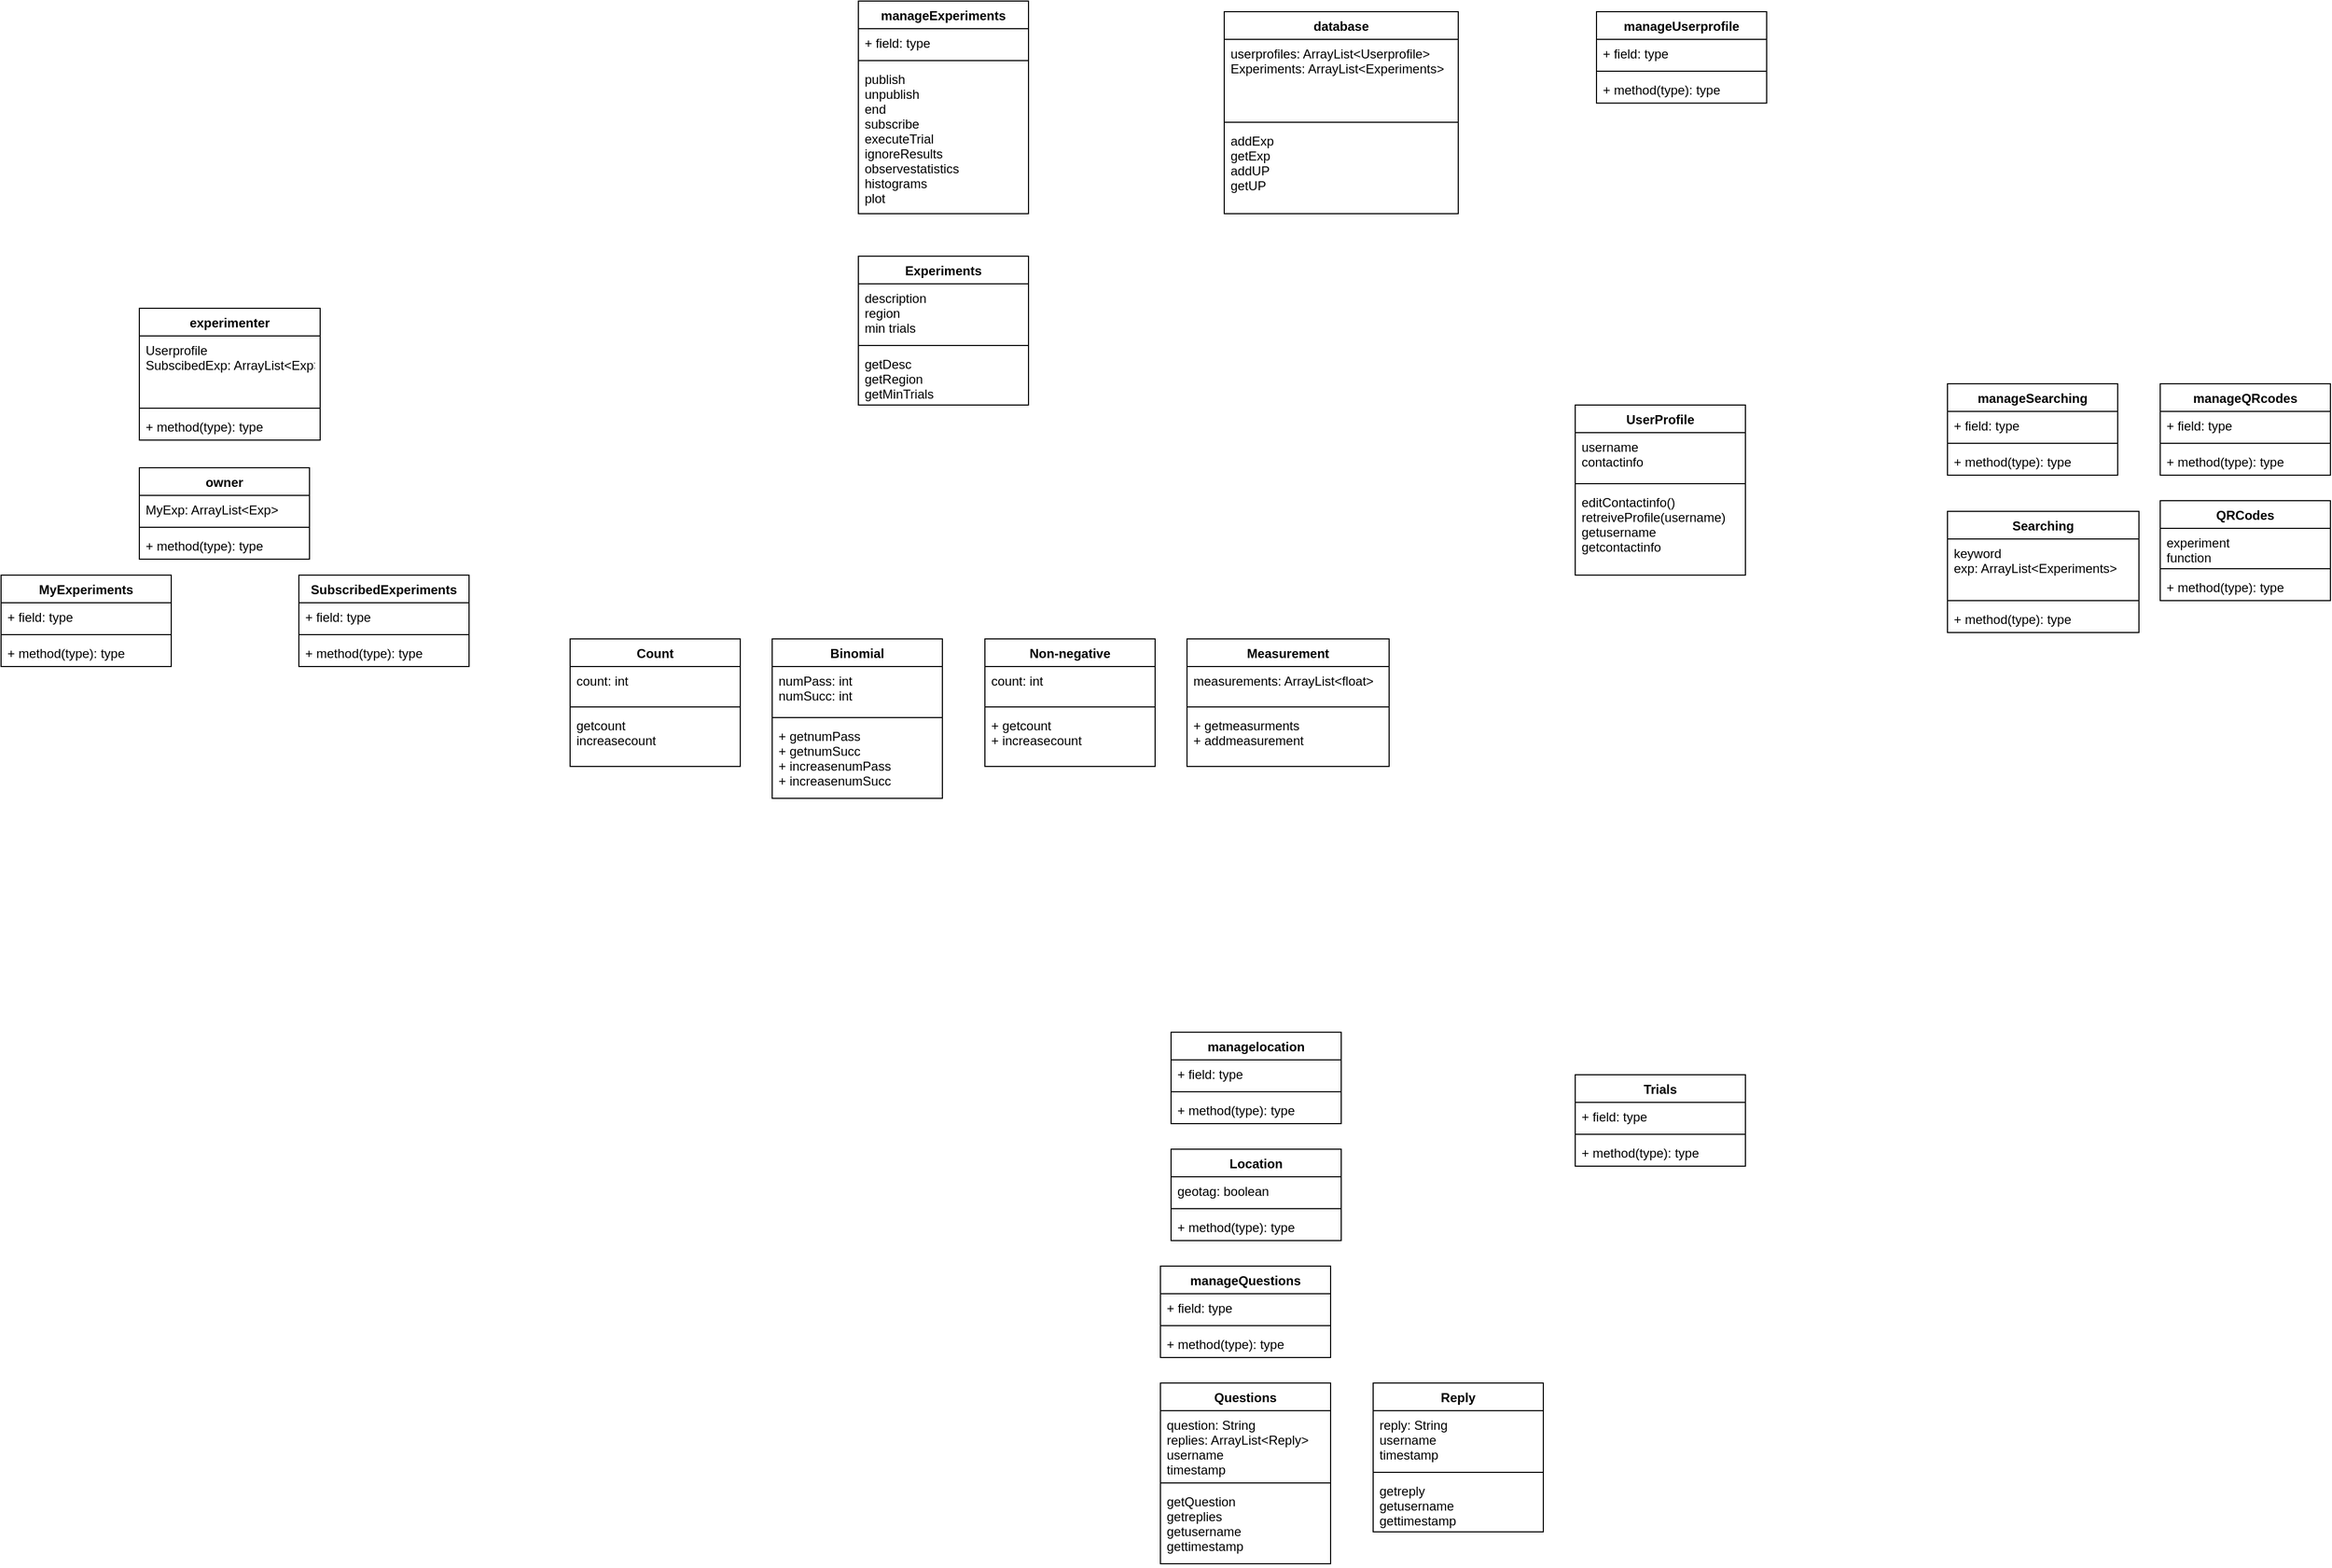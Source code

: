 <mxfile version="14.4.3" type="github">
  <diagram id="yepCzHvtdX3xB55wGidd" name="Page-1">
    <mxGraphModel dx="2610" dy="2280" grid="1" gridSize="10" guides="1" tooltips="1" connect="1" arrows="1" fold="1" page="1" pageScale="1" pageWidth="827" pageHeight="1169" math="0" shadow="0">
      <root>
        <mxCell id="0" />
        <mxCell id="1" parent="0" />
        <mxCell id="7KVoqgGcZLah461djpMc-2" value="MyExperiments" style="swimlane;fontStyle=1;align=center;verticalAlign=top;childLayout=stackLayout;horizontal=1;startSize=26;horizontalStack=0;resizeParent=1;resizeParentMax=0;resizeLast=0;collapsible=1;marginBottom=0;" parent="1" vertex="1">
          <mxGeometry x="-1380" width="160" height="86" as="geometry" />
        </mxCell>
        <mxCell id="7KVoqgGcZLah461djpMc-3" value="+ field: type" style="text;strokeColor=none;fillColor=none;align=left;verticalAlign=top;spacingLeft=4;spacingRight=4;overflow=hidden;rotatable=0;points=[[0,0.5],[1,0.5]];portConstraint=eastwest;" parent="7KVoqgGcZLah461djpMc-2" vertex="1">
          <mxGeometry y="26" width="160" height="26" as="geometry" />
        </mxCell>
        <mxCell id="7KVoqgGcZLah461djpMc-4" value="" style="line;strokeWidth=1;fillColor=none;align=left;verticalAlign=middle;spacingTop=-1;spacingLeft=3;spacingRight=3;rotatable=0;labelPosition=right;points=[];portConstraint=eastwest;" parent="7KVoqgGcZLah461djpMc-2" vertex="1">
          <mxGeometry y="52" width="160" height="8" as="geometry" />
        </mxCell>
        <mxCell id="7KVoqgGcZLah461djpMc-5" value="+ method(type): type" style="text;strokeColor=none;fillColor=none;align=left;verticalAlign=top;spacingLeft=4;spacingRight=4;overflow=hidden;rotatable=0;points=[[0,0.5],[1,0.5]];portConstraint=eastwest;" parent="7KVoqgGcZLah461djpMc-2" vertex="1">
          <mxGeometry y="60" width="160" height="26" as="geometry" />
        </mxCell>
        <mxCell id="x5aMZO5X17IFRvQZu0oh-9" value="SubscribedExperiments" style="swimlane;fontStyle=1;align=center;verticalAlign=top;childLayout=stackLayout;horizontal=1;startSize=26;horizontalStack=0;resizeParent=1;resizeParentMax=0;resizeLast=0;collapsible=1;marginBottom=0;" parent="1" vertex="1">
          <mxGeometry x="-1100" width="160" height="86" as="geometry" />
        </mxCell>
        <mxCell id="x5aMZO5X17IFRvQZu0oh-10" value="+ field: type" style="text;strokeColor=none;fillColor=none;align=left;verticalAlign=top;spacingLeft=4;spacingRight=4;overflow=hidden;rotatable=0;points=[[0,0.5],[1,0.5]];portConstraint=eastwest;" parent="x5aMZO5X17IFRvQZu0oh-9" vertex="1">
          <mxGeometry y="26" width="160" height="26" as="geometry" />
        </mxCell>
        <mxCell id="x5aMZO5X17IFRvQZu0oh-11" value="" style="line;strokeWidth=1;fillColor=none;align=left;verticalAlign=middle;spacingTop=-1;spacingLeft=3;spacingRight=3;rotatable=0;labelPosition=right;points=[];portConstraint=eastwest;" parent="x5aMZO5X17IFRvQZu0oh-9" vertex="1">
          <mxGeometry y="52" width="160" height="8" as="geometry" />
        </mxCell>
        <mxCell id="x5aMZO5X17IFRvQZu0oh-12" value="+ method(type): type" style="text;strokeColor=none;fillColor=none;align=left;verticalAlign=top;spacingLeft=4;spacingRight=4;overflow=hidden;rotatable=0;points=[[0,0.5],[1,0.5]];portConstraint=eastwest;" parent="x5aMZO5X17IFRvQZu0oh-9" vertex="1">
          <mxGeometry y="60" width="160" height="26" as="geometry" />
        </mxCell>
        <mxCell id="nfZWOp2FpQI1pAX-LrRk-26" value="owner" style="swimlane;fontStyle=1;align=center;verticalAlign=top;childLayout=stackLayout;horizontal=1;startSize=26;horizontalStack=0;resizeParent=1;resizeParentMax=0;resizeLast=0;collapsible=1;marginBottom=0;" vertex="1" parent="1">
          <mxGeometry x="-1250" y="-101" width="160" height="86" as="geometry" />
        </mxCell>
        <mxCell id="nfZWOp2FpQI1pAX-LrRk-27" value="MyExp: ArrayList&lt;Exp&gt;" style="text;strokeColor=none;fillColor=none;align=left;verticalAlign=top;spacingLeft=4;spacingRight=4;overflow=hidden;rotatable=0;points=[[0,0.5],[1,0.5]];portConstraint=eastwest;" vertex="1" parent="nfZWOp2FpQI1pAX-LrRk-26">
          <mxGeometry y="26" width="160" height="26" as="geometry" />
        </mxCell>
        <mxCell id="nfZWOp2FpQI1pAX-LrRk-28" value="" style="line;strokeWidth=1;fillColor=none;align=left;verticalAlign=middle;spacingTop=-1;spacingLeft=3;spacingRight=3;rotatable=0;labelPosition=right;points=[];portConstraint=eastwest;" vertex="1" parent="nfZWOp2FpQI1pAX-LrRk-26">
          <mxGeometry y="52" width="160" height="8" as="geometry" />
        </mxCell>
        <mxCell id="nfZWOp2FpQI1pAX-LrRk-29" value="+ method(type): type" style="text;strokeColor=none;fillColor=none;align=left;verticalAlign=top;spacingLeft=4;spacingRight=4;overflow=hidden;rotatable=0;points=[[0,0.5],[1,0.5]];portConstraint=eastwest;" vertex="1" parent="nfZWOp2FpQI1pAX-LrRk-26">
          <mxGeometry y="60" width="160" height="26" as="geometry" />
        </mxCell>
        <mxCell id="nfZWOp2FpQI1pAX-LrRk-30" value="experimenter" style="swimlane;fontStyle=1;align=center;verticalAlign=top;childLayout=stackLayout;horizontal=1;startSize=26;horizontalStack=0;resizeParent=1;resizeParentMax=0;resizeLast=0;collapsible=1;marginBottom=0;" vertex="1" parent="1">
          <mxGeometry x="-1250" y="-251" width="170" height="124" as="geometry" />
        </mxCell>
        <mxCell id="nfZWOp2FpQI1pAX-LrRk-31" value="Userprofile&#xa;SubscibedExp: ArrayList&lt;Exp&gt;&#xa;" style="text;strokeColor=none;fillColor=none;align=left;verticalAlign=top;spacingLeft=4;spacingRight=4;overflow=hidden;rotatable=0;points=[[0,0.5],[1,0.5]];portConstraint=eastwest;" vertex="1" parent="nfZWOp2FpQI1pAX-LrRk-30">
          <mxGeometry y="26" width="170" height="64" as="geometry" />
        </mxCell>
        <mxCell id="nfZWOp2FpQI1pAX-LrRk-32" value="" style="line;strokeWidth=1;fillColor=none;align=left;verticalAlign=middle;spacingTop=-1;spacingLeft=3;spacingRight=3;rotatable=0;labelPosition=right;points=[];portConstraint=eastwest;" vertex="1" parent="nfZWOp2FpQI1pAX-LrRk-30">
          <mxGeometry y="90" width="170" height="8" as="geometry" />
        </mxCell>
        <mxCell id="nfZWOp2FpQI1pAX-LrRk-33" value="+ method(type): type" style="text;strokeColor=none;fillColor=none;align=left;verticalAlign=top;spacingLeft=4;spacingRight=4;overflow=hidden;rotatable=0;points=[[0,0.5],[1,0.5]];portConstraint=eastwest;" vertex="1" parent="nfZWOp2FpQI1pAX-LrRk-30">
          <mxGeometry y="98" width="170" height="26" as="geometry" />
        </mxCell>
        <mxCell id="nfZWOp2FpQI1pAX-LrRk-67" value="Searching" style="swimlane;fontStyle=1;align=center;verticalAlign=top;childLayout=stackLayout;horizontal=1;startSize=26;horizontalStack=0;resizeParent=1;resizeParentMax=0;resizeLast=0;collapsible=1;marginBottom=0;" vertex="1" parent="1">
          <mxGeometry x="450" y="-60" width="180" height="114" as="geometry" />
        </mxCell>
        <mxCell id="nfZWOp2FpQI1pAX-LrRk-68" value="keyword&#xa;exp: ArrayList&lt;Experiments&gt;" style="text;strokeColor=none;fillColor=none;align=left;verticalAlign=top;spacingLeft=4;spacingRight=4;overflow=hidden;rotatable=0;points=[[0,0.5],[1,0.5]];portConstraint=eastwest;" vertex="1" parent="nfZWOp2FpQI1pAX-LrRk-67">
          <mxGeometry y="26" width="180" height="54" as="geometry" />
        </mxCell>
        <mxCell id="nfZWOp2FpQI1pAX-LrRk-69" value="" style="line;strokeWidth=1;fillColor=none;align=left;verticalAlign=middle;spacingTop=-1;spacingLeft=3;spacingRight=3;rotatable=0;labelPosition=right;points=[];portConstraint=eastwest;" vertex="1" parent="nfZWOp2FpQI1pAX-LrRk-67">
          <mxGeometry y="80" width="180" height="8" as="geometry" />
        </mxCell>
        <mxCell id="nfZWOp2FpQI1pAX-LrRk-70" value="+ method(type): type" style="text;strokeColor=none;fillColor=none;align=left;verticalAlign=top;spacingLeft=4;spacingRight=4;overflow=hidden;rotatable=0;points=[[0,0.5],[1,0.5]];portConstraint=eastwest;" vertex="1" parent="nfZWOp2FpQI1pAX-LrRk-67">
          <mxGeometry y="88" width="180" height="26" as="geometry" />
        </mxCell>
        <mxCell id="nfZWOp2FpQI1pAX-LrRk-71" value="Location" style="swimlane;fontStyle=1;align=center;verticalAlign=top;childLayout=stackLayout;horizontal=1;startSize=26;horizontalStack=0;resizeParent=1;resizeParentMax=0;resizeLast=0;collapsible=1;marginBottom=0;" vertex="1" parent="1">
          <mxGeometry x="-280" y="540" width="160" height="86" as="geometry" />
        </mxCell>
        <mxCell id="nfZWOp2FpQI1pAX-LrRk-72" value="geotag: boolean" style="text;strokeColor=none;fillColor=none;align=left;verticalAlign=top;spacingLeft=4;spacingRight=4;overflow=hidden;rotatable=0;points=[[0,0.5],[1,0.5]];portConstraint=eastwest;" vertex="1" parent="nfZWOp2FpQI1pAX-LrRk-71">
          <mxGeometry y="26" width="160" height="26" as="geometry" />
        </mxCell>
        <mxCell id="nfZWOp2FpQI1pAX-LrRk-73" value="" style="line;strokeWidth=1;fillColor=none;align=left;verticalAlign=middle;spacingTop=-1;spacingLeft=3;spacingRight=3;rotatable=0;labelPosition=right;points=[];portConstraint=eastwest;" vertex="1" parent="nfZWOp2FpQI1pAX-LrRk-71">
          <mxGeometry y="52" width="160" height="8" as="geometry" />
        </mxCell>
        <mxCell id="nfZWOp2FpQI1pAX-LrRk-74" value="+ method(type): type" style="text;strokeColor=none;fillColor=none;align=left;verticalAlign=top;spacingLeft=4;spacingRight=4;overflow=hidden;rotatable=0;points=[[0,0.5],[1,0.5]];portConstraint=eastwest;" vertex="1" parent="nfZWOp2FpQI1pAX-LrRk-71">
          <mxGeometry y="60" width="160" height="26" as="geometry" />
        </mxCell>
        <mxCell id="nfZWOp2FpQI1pAX-LrRk-75" value="QRCodes" style="swimlane;fontStyle=1;align=center;verticalAlign=top;childLayout=stackLayout;horizontal=1;startSize=26;horizontalStack=0;resizeParent=1;resizeParentMax=0;resizeLast=0;collapsible=1;marginBottom=0;" vertex="1" parent="1">
          <mxGeometry x="650" y="-70" width="160" height="94" as="geometry" />
        </mxCell>
        <mxCell id="nfZWOp2FpQI1pAX-LrRk-76" value="experiment&#xa;function" style="text;strokeColor=none;fillColor=none;align=left;verticalAlign=top;spacingLeft=4;spacingRight=4;overflow=hidden;rotatable=0;points=[[0,0.5],[1,0.5]];portConstraint=eastwest;" vertex="1" parent="nfZWOp2FpQI1pAX-LrRk-75">
          <mxGeometry y="26" width="160" height="34" as="geometry" />
        </mxCell>
        <mxCell id="nfZWOp2FpQI1pAX-LrRk-77" value="" style="line;strokeWidth=1;fillColor=none;align=left;verticalAlign=middle;spacingTop=-1;spacingLeft=3;spacingRight=3;rotatable=0;labelPosition=right;points=[];portConstraint=eastwest;" vertex="1" parent="nfZWOp2FpQI1pAX-LrRk-75">
          <mxGeometry y="60" width="160" height="8" as="geometry" />
        </mxCell>
        <mxCell id="nfZWOp2FpQI1pAX-LrRk-78" value="+ method(type): type" style="text;strokeColor=none;fillColor=none;align=left;verticalAlign=top;spacingLeft=4;spacingRight=4;overflow=hidden;rotatable=0;points=[[0,0.5],[1,0.5]];portConstraint=eastwest;" vertex="1" parent="nfZWOp2FpQI1pAX-LrRk-75">
          <mxGeometry y="68" width="160" height="26" as="geometry" />
        </mxCell>
        <mxCell id="nfZWOp2FpQI1pAX-LrRk-84" value="" style="group" vertex="1" connectable="0" parent="1">
          <mxGeometry x="100" y="-270" width="160" height="270" as="geometry" />
        </mxCell>
        <mxCell id="nfZWOp2FpQI1pAX-LrRk-63" value="UserProfile" style="swimlane;fontStyle=1;align=center;verticalAlign=top;childLayout=stackLayout;horizontal=1;startSize=26;horizontalStack=0;resizeParent=1;resizeParentMax=0;resizeLast=0;collapsible=1;marginBottom=0;" vertex="1" parent="nfZWOp2FpQI1pAX-LrRk-84">
          <mxGeometry y="110" width="160" height="160" as="geometry" />
        </mxCell>
        <mxCell id="nfZWOp2FpQI1pAX-LrRk-64" value="username&#xa;contactinfo" style="text;strokeColor=none;fillColor=none;align=left;verticalAlign=top;spacingLeft=4;spacingRight=4;overflow=hidden;rotatable=0;points=[[0,0.5],[1,0.5]];portConstraint=eastwest;" vertex="1" parent="nfZWOp2FpQI1pAX-LrRk-63">
          <mxGeometry y="26" width="160" height="44" as="geometry" />
        </mxCell>
        <mxCell id="nfZWOp2FpQI1pAX-LrRk-65" value="" style="line;strokeWidth=1;fillColor=none;align=left;verticalAlign=middle;spacingTop=-1;spacingLeft=3;spacingRight=3;rotatable=0;labelPosition=right;points=[];portConstraint=eastwest;" vertex="1" parent="nfZWOp2FpQI1pAX-LrRk-63">
          <mxGeometry y="70" width="160" height="8" as="geometry" />
        </mxCell>
        <mxCell id="nfZWOp2FpQI1pAX-LrRk-66" value="editContactinfo()&#xa;retreiveProfile(username)&#xa;getusername&#xa;getcontactinfo" style="text;strokeColor=none;fillColor=none;align=left;verticalAlign=top;spacingLeft=4;spacingRight=4;overflow=hidden;rotatable=0;points=[[0,0.5],[1,0.5]];portConstraint=eastwest;" vertex="1" parent="nfZWOp2FpQI1pAX-LrRk-63">
          <mxGeometry y="78" width="160" height="82" as="geometry" />
        </mxCell>
        <mxCell id="nfZWOp2FpQI1pAX-LrRk-85" value="" style="group" vertex="1" connectable="0" parent="1">
          <mxGeometry x="-290" y="650" width="360" height="280" as="geometry" />
        </mxCell>
        <mxCell id="nfZWOp2FpQI1pAX-LrRk-59" value="Questions" style="swimlane;fontStyle=1;align=center;verticalAlign=top;childLayout=stackLayout;horizontal=1;startSize=26;horizontalStack=0;resizeParent=1;resizeParentMax=0;resizeLast=0;collapsible=1;marginBottom=0;" vertex="1" parent="nfZWOp2FpQI1pAX-LrRk-85">
          <mxGeometry y="110" width="160" height="170" as="geometry" />
        </mxCell>
        <mxCell id="nfZWOp2FpQI1pAX-LrRk-60" value="question: String&#xa;replies: ArrayList&lt;Reply&gt;&#xa;username&#xa;timestamp" style="text;strokeColor=none;fillColor=none;align=left;verticalAlign=top;spacingLeft=4;spacingRight=4;overflow=hidden;rotatable=0;points=[[0,0.5],[1,0.5]];portConstraint=eastwest;" vertex="1" parent="nfZWOp2FpQI1pAX-LrRk-59">
          <mxGeometry y="26" width="160" height="64" as="geometry" />
        </mxCell>
        <mxCell id="nfZWOp2FpQI1pAX-LrRk-61" value="" style="line;strokeWidth=1;fillColor=none;align=left;verticalAlign=middle;spacingTop=-1;spacingLeft=3;spacingRight=3;rotatable=0;labelPosition=right;points=[];portConstraint=eastwest;" vertex="1" parent="nfZWOp2FpQI1pAX-LrRk-59">
          <mxGeometry y="90" width="160" height="8" as="geometry" />
        </mxCell>
        <mxCell id="nfZWOp2FpQI1pAX-LrRk-62" value="getQuestion&#xa;getreplies&#xa;getusername&#xa;gettimestamp" style="text;strokeColor=none;fillColor=none;align=left;verticalAlign=top;spacingLeft=4;spacingRight=4;overflow=hidden;rotatable=0;points=[[0,0.5],[1,0.5]];portConstraint=eastwest;" vertex="1" parent="nfZWOp2FpQI1pAX-LrRk-59">
          <mxGeometry y="98" width="160" height="72" as="geometry" />
        </mxCell>
        <mxCell id="nfZWOp2FpQI1pAX-LrRk-38" value="manageQuestions" style="swimlane;fontStyle=1;align=center;verticalAlign=top;childLayout=stackLayout;horizontal=1;startSize=26;horizontalStack=0;resizeParent=1;resizeParentMax=0;resizeLast=0;collapsible=1;marginBottom=0;" vertex="1" parent="nfZWOp2FpQI1pAX-LrRk-85">
          <mxGeometry width="160" height="86" as="geometry" />
        </mxCell>
        <mxCell id="nfZWOp2FpQI1pAX-LrRk-39" value="+ field: type" style="text;strokeColor=none;fillColor=none;align=left;verticalAlign=top;spacingLeft=4;spacingRight=4;overflow=hidden;rotatable=0;points=[[0,0.5],[1,0.5]];portConstraint=eastwest;" vertex="1" parent="nfZWOp2FpQI1pAX-LrRk-38">
          <mxGeometry y="26" width="160" height="26" as="geometry" />
        </mxCell>
        <mxCell id="nfZWOp2FpQI1pAX-LrRk-40" value="" style="line;strokeWidth=1;fillColor=none;align=left;verticalAlign=middle;spacingTop=-1;spacingLeft=3;spacingRight=3;rotatable=0;labelPosition=right;points=[];portConstraint=eastwest;" vertex="1" parent="nfZWOp2FpQI1pAX-LrRk-38">
          <mxGeometry y="52" width="160" height="8" as="geometry" />
        </mxCell>
        <mxCell id="nfZWOp2FpQI1pAX-LrRk-41" value="+ method(type): type" style="text;strokeColor=none;fillColor=none;align=left;verticalAlign=top;spacingLeft=4;spacingRight=4;overflow=hidden;rotatable=0;points=[[0,0.5],[1,0.5]];portConstraint=eastwest;" vertex="1" parent="nfZWOp2FpQI1pAX-LrRk-38">
          <mxGeometry y="60" width="160" height="26" as="geometry" />
        </mxCell>
        <mxCell id="nfZWOp2FpQI1pAX-LrRk-80" value="Reply" style="swimlane;fontStyle=1;align=center;verticalAlign=top;childLayout=stackLayout;horizontal=1;startSize=26;horizontalStack=0;resizeParent=1;resizeParentMax=0;resizeLast=0;collapsible=1;marginBottom=0;" vertex="1" parent="nfZWOp2FpQI1pAX-LrRk-85">
          <mxGeometry x="200" y="110" width="160" height="140" as="geometry" />
        </mxCell>
        <mxCell id="nfZWOp2FpQI1pAX-LrRk-81" value="reply: String&#xa;username&#xa;timestamp" style="text;strokeColor=none;fillColor=none;align=left;verticalAlign=top;spacingLeft=4;spacingRight=4;overflow=hidden;rotatable=0;points=[[0,0.5],[1,0.5]];portConstraint=eastwest;" vertex="1" parent="nfZWOp2FpQI1pAX-LrRk-80">
          <mxGeometry y="26" width="160" height="54" as="geometry" />
        </mxCell>
        <mxCell id="nfZWOp2FpQI1pAX-LrRk-82" value="" style="line;strokeWidth=1;fillColor=none;align=left;verticalAlign=middle;spacingTop=-1;spacingLeft=3;spacingRight=3;rotatable=0;labelPosition=right;points=[];portConstraint=eastwest;" vertex="1" parent="nfZWOp2FpQI1pAX-LrRk-80">
          <mxGeometry y="80" width="160" height="8" as="geometry" />
        </mxCell>
        <mxCell id="nfZWOp2FpQI1pAX-LrRk-83" value="getreply&#xa;getusername&#xa;gettimestamp" style="text;strokeColor=none;fillColor=none;align=left;verticalAlign=top;spacingLeft=4;spacingRight=4;overflow=hidden;rotatable=0;points=[[0,0.5],[1,0.5]];portConstraint=eastwest;" vertex="1" parent="nfZWOp2FpQI1pAX-LrRk-80">
          <mxGeometry y="88" width="160" height="52" as="geometry" />
        </mxCell>
        <mxCell id="nfZWOp2FpQI1pAX-LrRk-42" value="manageQRcodes" style="swimlane;fontStyle=1;align=center;verticalAlign=top;childLayout=stackLayout;horizontal=1;startSize=26;horizontalStack=0;resizeParent=1;resizeParentMax=0;resizeLast=0;collapsible=1;marginBottom=0;" vertex="1" parent="1">
          <mxGeometry x="650" y="-180" width="160" height="86" as="geometry" />
        </mxCell>
        <mxCell id="nfZWOp2FpQI1pAX-LrRk-43" value="+ field: type" style="text;strokeColor=none;fillColor=none;align=left;verticalAlign=top;spacingLeft=4;spacingRight=4;overflow=hidden;rotatable=0;points=[[0,0.5],[1,0.5]];portConstraint=eastwest;" vertex="1" parent="nfZWOp2FpQI1pAX-LrRk-42">
          <mxGeometry y="26" width="160" height="26" as="geometry" />
        </mxCell>
        <mxCell id="nfZWOp2FpQI1pAX-LrRk-44" value="" style="line;strokeWidth=1;fillColor=none;align=left;verticalAlign=middle;spacingTop=-1;spacingLeft=3;spacingRight=3;rotatable=0;labelPosition=right;points=[];portConstraint=eastwest;" vertex="1" parent="nfZWOp2FpQI1pAX-LrRk-42">
          <mxGeometry y="52" width="160" height="8" as="geometry" />
        </mxCell>
        <mxCell id="nfZWOp2FpQI1pAX-LrRk-45" value="+ method(type): type" style="text;strokeColor=none;fillColor=none;align=left;verticalAlign=top;spacingLeft=4;spacingRight=4;overflow=hidden;rotatable=0;points=[[0,0.5],[1,0.5]];portConstraint=eastwest;" vertex="1" parent="nfZWOp2FpQI1pAX-LrRk-42">
          <mxGeometry y="60" width="160" height="26" as="geometry" />
        </mxCell>
        <mxCell id="nfZWOp2FpQI1pAX-LrRk-50" value="managelocation" style="swimlane;fontStyle=1;align=center;verticalAlign=top;childLayout=stackLayout;horizontal=1;startSize=26;horizontalStack=0;resizeParent=1;resizeParentMax=0;resizeLast=0;collapsible=1;marginBottom=0;" vertex="1" parent="1">
          <mxGeometry x="-280" y="430" width="160" height="86" as="geometry" />
        </mxCell>
        <mxCell id="nfZWOp2FpQI1pAX-LrRk-51" value="+ field: type" style="text;strokeColor=none;fillColor=none;align=left;verticalAlign=top;spacingLeft=4;spacingRight=4;overflow=hidden;rotatable=0;points=[[0,0.5],[1,0.5]];portConstraint=eastwest;" vertex="1" parent="nfZWOp2FpQI1pAX-LrRk-50">
          <mxGeometry y="26" width="160" height="26" as="geometry" />
        </mxCell>
        <mxCell id="nfZWOp2FpQI1pAX-LrRk-52" value="" style="line;strokeWidth=1;fillColor=none;align=left;verticalAlign=middle;spacingTop=-1;spacingLeft=3;spacingRight=3;rotatable=0;labelPosition=right;points=[];portConstraint=eastwest;" vertex="1" parent="nfZWOp2FpQI1pAX-LrRk-50">
          <mxGeometry y="52" width="160" height="8" as="geometry" />
        </mxCell>
        <mxCell id="nfZWOp2FpQI1pAX-LrRk-53" value="+ method(type): type" style="text;strokeColor=none;fillColor=none;align=left;verticalAlign=top;spacingLeft=4;spacingRight=4;overflow=hidden;rotatable=0;points=[[0,0.5],[1,0.5]];portConstraint=eastwest;" vertex="1" parent="nfZWOp2FpQI1pAX-LrRk-50">
          <mxGeometry y="60" width="160" height="26" as="geometry" />
        </mxCell>
        <mxCell id="x5aMZO5X17IFRvQZu0oh-5" value="manageSearching" style="swimlane;fontStyle=1;align=center;verticalAlign=top;childLayout=stackLayout;horizontal=1;startSize=26;horizontalStack=0;resizeParent=1;resizeParentMax=0;resizeLast=0;collapsible=1;marginBottom=0;" parent="1" vertex="1">
          <mxGeometry x="450" y="-180" width="160" height="86" as="geometry" />
        </mxCell>
        <mxCell id="x5aMZO5X17IFRvQZu0oh-6" value="+ field: type" style="text;strokeColor=none;fillColor=none;align=left;verticalAlign=top;spacingLeft=4;spacingRight=4;overflow=hidden;rotatable=0;points=[[0,0.5],[1,0.5]];portConstraint=eastwest;" parent="x5aMZO5X17IFRvQZu0oh-5" vertex="1">
          <mxGeometry y="26" width="160" height="26" as="geometry" />
        </mxCell>
        <mxCell id="x5aMZO5X17IFRvQZu0oh-7" value="" style="line;strokeWidth=1;fillColor=none;align=left;verticalAlign=middle;spacingTop=-1;spacingLeft=3;spacingRight=3;rotatable=0;labelPosition=right;points=[];portConstraint=eastwest;" parent="x5aMZO5X17IFRvQZu0oh-5" vertex="1">
          <mxGeometry y="52" width="160" height="8" as="geometry" />
        </mxCell>
        <mxCell id="x5aMZO5X17IFRvQZu0oh-8" value="+ method(type): type" style="text;strokeColor=none;fillColor=none;align=left;verticalAlign=top;spacingLeft=4;spacingRight=4;overflow=hidden;rotatable=0;points=[[0,0.5],[1,0.5]];portConstraint=eastwest;" parent="x5aMZO5X17IFRvQZu0oh-5" vertex="1">
          <mxGeometry y="60" width="160" height="26" as="geometry" />
        </mxCell>
        <mxCell id="nfZWOp2FpQI1pAX-LrRk-86" value="database" style="swimlane;fontStyle=1;align=center;verticalAlign=top;childLayout=stackLayout;horizontal=1;startSize=26;horizontalStack=0;resizeParent=1;resizeParentMax=0;resizeLast=0;collapsible=1;marginBottom=0;" vertex="1" parent="1">
          <mxGeometry x="-230" y="-530" width="220" height="190" as="geometry" />
        </mxCell>
        <mxCell id="nfZWOp2FpQI1pAX-LrRk-87" value="userprofiles: ArrayList&lt;Userprofile&gt;&#xa;Experiments: ArrayList&lt;Experiments&gt;" style="text;strokeColor=none;fillColor=none;align=left;verticalAlign=top;spacingLeft=4;spacingRight=4;overflow=hidden;rotatable=0;points=[[0,0.5],[1,0.5]];portConstraint=eastwest;" vertex="1" parent="nfZWOp2FpQI1pAX-LrRk-86">
          <mxGeometry y="26" width="220" height="74" as="geometry" />
        </mxCell>
        <mxCell id="nfZWOp2FpQI1pAX-LrRk-88" value="" style="line;strokeWidth=1;fillColor=none;align=left;verticalAlign=middle;spacingTop=-1;spacingLeft=3;spacingRight=3;rotatable=0;labelPosition=right;points=[];portConstraint=eastwest;" vertex="1" parent="nfZWOp2FpQI1pAX-LrRk-86">
          <mxGeometry y="100" width="220" height="8" as="geometry" />
        </mxCell>
        <mxCell id="nfZWOp2FpQI1pAX-LrRk-89" value="addExp&#xa;getExp&#xa;addUP&#xa;getUP" style="text;strokeColor=none;fillColor=none;align=left;verticalAlign=top;spacingLeft=4;spacingRight=4;overflow=hidden;rotatable=0;points=[[0,0.5],[1,0.5]];portConstraint=eastwest;" vertex="1" parent="nfZWOp2FpQI1pAX-LrRk-86">
          <mxGeometry y="108" width="220" height="82" as="geometry" />
        </mxCell>
        <mxCell id="nfZWOp2FpQI1pAX-LrRk-90" value="Trials" style="swimlane;fontStyle=1;align=center;verticalAlign=top;childLayout=stackLayout;horizontal=1;startSize=26;horizontalStack=0;resizeParent=1;resizeParentMax=0;resizeLast=0;collapsible=1;marginBottom=0;" vertex="1" parent="1">
          <mxGeometry x="100" y="470" width="160" height="86" as="geometry" />
        </mxCell>
        <mxCell id="nfZWOp2FpQI1pAX-LrRk-91" value="+ field: type" style="text;strokeColor=none;fillColor=none;align=left;verticalAlign=top;spacingLeft=4;spacingRight=4;overflow=hidden;rotatable=0;points=[[0,0.5],[1,0.5]];portConstraint=eastwest;" vertex="1" parent="nfZWOp2FpQI1pAX-LrRk-90">
          <mxGeometry y="26" width="160" height="26" as="geometry" />
        </mxCell>
        <mxCell id="nfZWOp2FpQI1pAX-LrRk-92" value="" style="line;strokeWidth=1;fillColor=none;align=left;verticalAlign=middle;spacingTop=-1;spacingLeft=3;spacingRight=3;rotatable=0;labelPosition=right;points=[];portConstraint=eastwest;" vertex="1" parent="nfZWOp2FpQI1pAX-LrRk-90">
          <mxGeometry y="52" width="160" height="8" as="geometry" />
        </mxCell>
        <mxCell id="nfZWOp2FpQI1pAX-LrRk-93" value="+ method(type): type" style="text;strokeColor=none;fillColor=none;align=left;verticalAlign=top;spacingLeft=4;spacingRight=4;overflow=hidden;rotatable=0;points=[[0,0.5],[1,0.5]];portConstraint=eastwest;" vertex="1" parent="nfZWOp2FpQI1pAX-LrRk-90">
          <mxGeometry y="60" width="160" height="26" as="geometry" />
        </mxCell>
        <mxCell id="nfZWOp2FpQI1pAX-LrRk-5" value="Measurement" style="swimlane;fontStyle=1;align=center;verticalAlign=top;childLayout=stackLayout;horizontal=1;startSize=26;horizontalStack=0;resizeParent=1;resizeParentMax=0;resizeLast=0;collapsible=1;marginBottom=0;" vertex="1" parent="1">
          <mxGeometry x="-265" y="60" width="190" height="120" as="geometry" />
        </mxCell>
        <mxCell id="nfZWOp2FpQI1pAX-LrRk-6" value="measurements: ArrayList&lt;float&gt;" style="text;strokeColor=none;fillColor=none;align=left;verticalAlign=top;spacingLeft=4;spacingRight=4;overflow=hidden;rotatable=0;points=[[0,0.5],[1,0.5]];portConstraint=eastwest;" vertex="1" parent="nfZWOp2FpQI1pAX-LrRk-5">
          <mxGeometry y="26" width="190" height="34" as="geometry" />
        </mxCell>
        <mxCell id="nfZWOp2FpQI1pAX-LrRk-7" value="" style="line;strokeWidth=1;fillColor=none;align=left;verticalAlign=middle;spacingTop=-1;spacingLeft=3;spacingRight=3;rotatable=0;labelPosition=right;points=[];portConstraint=eastwest;" vertex="1" parent="nfZWOp2FpQI1pAX-LrRk-5">
          <mxGeometry y="60" width="190" height="8" as="geometry" />
        </mxCell>
        <mxCell id="nfZWOp2FpQI1pAX-LrRk-8" value="+ getmeasurments&#xa;+ addmeasurement" style="text;strokeColor=none;fillColor=none;align=left;verticalAlign=top;spacingLeft=4;spacingRight=4;overflow=hidden;rotatable=0;points=[[0,0.5],[1,0.5]];portConstraint=eastwest;" vertex="1" parent="nfZWOp2FpQI1pAX-LrRk-5">
          <mxGeometry y="68" width="190" height="52" as="geometry" />
        </mxCell>
        <mxCell id="nfZWOp2FpQI1pAX-LrRk-9" value="Non-negative" style="swimlane;fontStyle=1;align=center;verticalAlign=top;childLayout=stackLayout;horizontal=1;startSize=26;horizontalStack=0;resizeParent=1;resizeParentMax=0;resizeLast=0;collapsible=1;marginBottom=0;" vertex="1" parent="1">
          <mxGeometry x="-455" y="60" width="160" height="120" as="geometry" />
        </mxCell>
        <mxCell id="nfZWOp2FpQI1pAX-LrRk-10" value="count: int" style="text;strokeColor=none;fillColor=none;align=left;verticalAlign=top;spacingLeft=4;spacingRight=4;overflow=hidden;rotatable=0;points=[[0,0.5],[1,0.5]];portConstraint=eastwest;" vertex="1" parent="nfZWOp2FpQI1pAX-LrRk-9">
          <mxGeometry y="26" width="160" height="34" as="geometry" />
        </mxCell>
        <mxCell id="nfZWOp2FpQI1pAX-LrRk-11" value="" style="line;strokeWidth=1;fillColor=none;align=left;verticalAlign=middle;spacingTop=-1;spacingLeft=3;spacingRight=3;rotatable=0;labelPosition=right;points=[];portConstraint=eastwest;" vertex="1" parent="nfZWOp2FpQI1pAX-LrRk-9">
          <mxGeometry y="60" width="160" height="8" as="geometry" />
        </mxCell>
        <mxCell id="nfZWOp2FpQI1pAX-LrRk-12" value="+ getcount&#xa;+ increasecount" style="text;strokeColor=none;fillColor=none;align=left;verticalAlign=top;spacingLeft=4;spacingRight=4;overflow=hidden;rotatable=0;points=[[0,0.5],[1,0.5]];portConstraint=eastwest;" vertex="1" parent="nfZWOp2FpQI1pAX-LrRk-9">
          <mxGeometry y="68" width="160" height="52" as="geometry" />
        </mxCell>
        <mxCell id="nfZWOp2FpQI1pAX-LrRk-13" value="Binomial" style="swimlane;fontStyle=1;align=center;verticalAlign=top;childLayout=stackLayout;horizontal=1;startSize=26;horizontalStack=0;resizeParent=1;resizeParentMax=0;resizeLast=0;collapsible=1;marginBottom=0;" vertex="1" parent="1">
          <mxGeometry x="-655" y="60" width="160" height="150" as="geometry" />
        </mxCell>
        <mxCell id="nfZWOp2FpQI1pAX-LrRk-14" value="numPass: int&#xa;numSucc: int" style="text;strokeColor=none;fillColor=none;align=left;verticalAlign=top;spacingLeft=4;spacingRight=4;overflow=hidden;rotatable=0;points=[[0,0.5],[1,0.5]];portConstraint=eastwest;" vertex="1" parent="nfZWOp2FpQI1pAX-LrRk-13">
          <mxGeometry y="26" width="160" height="44" as="geometry" />
        </mxCell>
        <mxCell id="nfZWOp2FpQI1pAX-LrRk-15" value="" style="line;strokeWidth=1;fillColor=none;align=left;verticalAlign=middle;spacingTop=-1;spacingLeft=3;spacingRight=3;rotatable=0;labelPosition=right;points=[];portConstraint=eastwest;" vertex="1" parent="nfZWOp2FpQI1pAX-LrRk-13">
          <mxGeometry y="70" width="160" height="8" as="geometry" />
        </mxCell>
        <mxCell id="nfZWOp2FpQI1pAX-LrRk-16" value="+ getnumPass&#xa;+ getnumSucc&#xa;+ increasenumPass&#xa;+ increasenumSucc" style="text;strokeColor=none;fillColor=none;align=left;verticalAlign=top;spacingLeft=4;spacingRight=4;overflow=hidden;rotatable=0;points=[[0,0.5],[1,0.5]];portConstraint=eastwest;" vertex="1" parent="nfZWOp2FpQI1pAX-LrRk-13">
          <mxGeometry y="78" width="160" height="72" as="geometry" />
        </mxCell>
        <mxCell id="nfZWOp2FpQI1pAX-LrRk-17" value="Count" style="swimlane;fontStyle=1;align=center;verticalAlign=top;childLayout=stackLayout;horizontal=1;startSize=26;horizontalStack=0;resizeParent=1;resizeParentMax=0;resizeLast=0;collapsible=1;marginBottom=0;" vertex="1" parent="1">
          <mxGeometry x="-845" y="60" width="160" height="120" as="geometry" />
        </mxCell>
        <mxCell id="nfZWOp2FpQI1pAX-LrRk-18" value="count: int" style="text;strokeColor=none;fillColor=none;align=left;verticalAlign=top;spacingLeft=4;spacingRight=4;overflow=hidden;rotatable=0;points=[[0,0.5],[1,0.5]];portConstraint=eastwest;" vertex="1" parent="nfZWOp2FpQI1pAX-LrRk-17">
          <mxGeometry y="26" width="160" height="34" as="geometry" />
        </mxCell>
        <mxCell id="nfZWOp2FpQI1pAX-LrRk-19" value="" style="line;strokeWidth=1;fillColor=none;align=left;verticalAlign=middle;spacingTop=-1;spacingLeft=3;spacingRight=3;rotatable=0;labelPosition=right;points=[];portConstraint=eastwest;" vertex="1" parent="nfZWOp2FpQI1pAX-LrRk-17">
          <mxGeometry y="60" width="160" height="8" as="geometry" />
        </mxCell>
        <mxCell id="nfZWOp2FpQI1pAX-LrRk-20" value="getcount&#xa;increasecount" style="text;strokeColor=none;fillColor=none;align=left;verticalAlign=top;spacingLeft=4;spacingRight=4;overflow=hidden;rotatable=0;points=[[0,0.5],[1,0.5]];portConstraint=eastwest;" vertex="1" parent="nfZWOp2FpQI1pAX-LrRk-17">
          <mxGeometry y="68" width="160" height="52" as="geometry" />
        </mxCell>
        <mxCell id="nfZWOp2FpQI1pAX-LrRk-55" value="Experiments" style="swimlane;fontStyle=1;align=center;verticalAlign=top;childLayout=stackLayout;horizontal=1;startSize=26;horizontalStack=0;resizeParent=1;resizeParentMax=0;resizeLast=0;collapsible=1;marginBottom=0;" vertex="1" parent="1">
          <mxGeometry x="-574" y="-300" width="160" height="140" as="geometry" />
        </mxCell>
        <mxCell id="nfZWOp2FpQI1pAX-LrRk-56" value="description&#xa;region&#xa;min trials" style="text;strokeColor=none;fillColor=none;align=left;verticalAlign=top;spacingLeft=4;spacingRight=4;overflow=hidden;rotatable=0;points=[[0,0.5],[1,0.5]];portConstraint=eastwest;" vertex="1" parent="nfZWOp2FpQI1pAX-LrRk-55">
          <mxGeometry y="26" width="160" height="54" as="geometry" />
        </mxCell>
        <mxCell id="nfZWOp2FpQI1pAX-LrRk-57" value="" style="line;strokeWidth=1;fillColor=none;align=left;verticalAlign=middle;spacingTop=-1;spacingLeft=3;spacingRight=3;rotatable=0;labelPosition=right;points=[];portConstraint=eastwest;" vertex="1" parent="nfZWOp2FpQI1pAX-LrRk-55">
          <mxGeometry y="80" width="160" height="8" as="geometry" />
        </mxCell>
        <mxCell id="nfZWOp2FpQI1pAX-LrRk-58" value="getDesc&#xa;getRegion&#xa;getMinTrials" style="text;strokeColor=none;fillColor=none;align=left;verticalAlign=top;spacingLeft=4;spacingRight=4;overflow=hidden;rotatable=0;points=[[0,0.5],[1,0.5]];portConstraint=eastwest;" vertex="1" parent="nfZWOp2FpQI1pAX-LrRk-55">
          <mxGeometry y="88" width="160" height="52" as="geometry" />
        </mxCell>
        <mxCell id="nfZWOp2FpQI1pAX-LrRk-34" value="manageExperiments" style="swimlane;fontStyle=1;align=center;verticalAlign=top;childLayout=stackLayout;horizontal=1;startSize=26;horizontalStack=0;resizeParent=1;resizeParentMax=0;resizeLast=0;collapsible=1;marginBottom=0;" vertex="1" parent="1">
          <mxGeometry x="-574" y="-540" width="160" height="200" as="geometry" />
        </mxCell>
        <mxCell id="nfZWOp2FpQI1pAX-LrRk-35" value="+ field: type" style="text;strokeColor=none;fillColor=none;align=left;verticalAlign=top;spacingLeft=4;spacingRight=4;overflow=hidden;rotatable=0;points=[[0,0.5],[1,0.5]];portConstraint=eastwest;" vertex="1" parent="nfZWOp2FpQI1pAX-LrRk-34">
          <mxGeometry y="26" width="160" height="26" as="geometry" />
        </mxCell>
        <mxCell id="nfZWOp2FpQI1pAX-LrRk-36" value="" style="line;strokeWidth=1;fillColor=none;align=left;verticalAlign=middle;spacingTop=-1;spacingLeft=3;spacingRight=3;rotatable=0;labelPosition=right;points=[];portConstraint=eastwest;" vertex="1" parent="nfZWOp2FpQI1pAX-LrRk-34">
          <mxGeometry y="52" width="160" height="8" as="geometry" />
        </mxCell>
        <mxCell id="nfZWOp2FpQI1pAX-LrRk-37" value="publish&#xa;unpublish&#xa;end&#xa;subscribe&#xa;executeTrial&#xa;ignoreResults&#xa;observestatistics&#xa;histograms&#xa;plot" style="text;strokeColor=none;fillColor=none;align=left;verticalAlign=top;spacingLeft=4;spacingRight=4;overflow=hidden;rotatable=0;points=[[0,0.5],[1,0.5]];portConstraint=eastwest;" vertex="1" parent="nfZWOp2FpQI1pAX-LrRk-34">
          <mxGeometry y="60" width="160" height="140" as="geometry" />
        </mxCell>
        <mxCell id="nfZWOp2FpQI1pAX-LrRk-46" value="manageUserprofile" style="swimlane;fontStyle=1;align=center;verticalAlign=top;childLayout=stackLayout;horizontal=1;startSize=26;horizontalStack=0;resizeParent=1;resizeParentMax=0;resizeLast=0;collapsible=1;marginBottom=0;" vertex="1" parent="1">
          <mxGeometry x="120" y="-530" width="160" height="86" as="geometry" />
        </mxCell>
        <mxCell id="nfZWOp2FpQI1pAX-LrRk-47" value="+ field: type" style="text;strokeColor=none;fillColor=none;align=left;verticalAlign=top;spacingLeft=4;spacingRight=4;overflow=hidden;rotatable=0;points=[[0,0.5],[1,0.5]];portConstraint=eastwest;" vertex="1" parent="nfZWOp2FpQI1pAX-LrRk-46">
          <mxGeometry y="26" width="160" height="26" as="geometry" />
        </mxCell>
        <mxCell id="nfZWOp2FpQI1pAX-LrRk-48" value="" style="line;strokeWidth=1;fillColor=none;align=left;verticalAlign=middle;spacingTop=-1;spacingLeft=3;spacingRight=3;rotatable=0;labelPosition=right;points=[];portConstraint=eastwest;" vertex="1" parent="nfZWOp2FpQI1pAX-LrRk-46">
          <mxGeometry y="52" width="160" height="8" as="geometry" />
        </mxCell>
        <mxCell id="nfZWOp2FpQI1pAX-LrRk-49" value="+ method(type): type" style="text;strokeColor=none;fillColor=none;align=left;verticalAlign=top;spacingLeft=4;spacingRight=4;overflow=hidden;rotatable=0;points=[[0,0.5],[1,0.5]];portConstraint=eastwest;" vertex="1" parent="nfZWOp2FpQI1pAX-LrRk-46">
          <mxGeometry y="60" width="160" height="26" as="geometry" />
        </mxCell>
      </root>
    </mxGraphModel>
  </diagram>
</mxfile>
